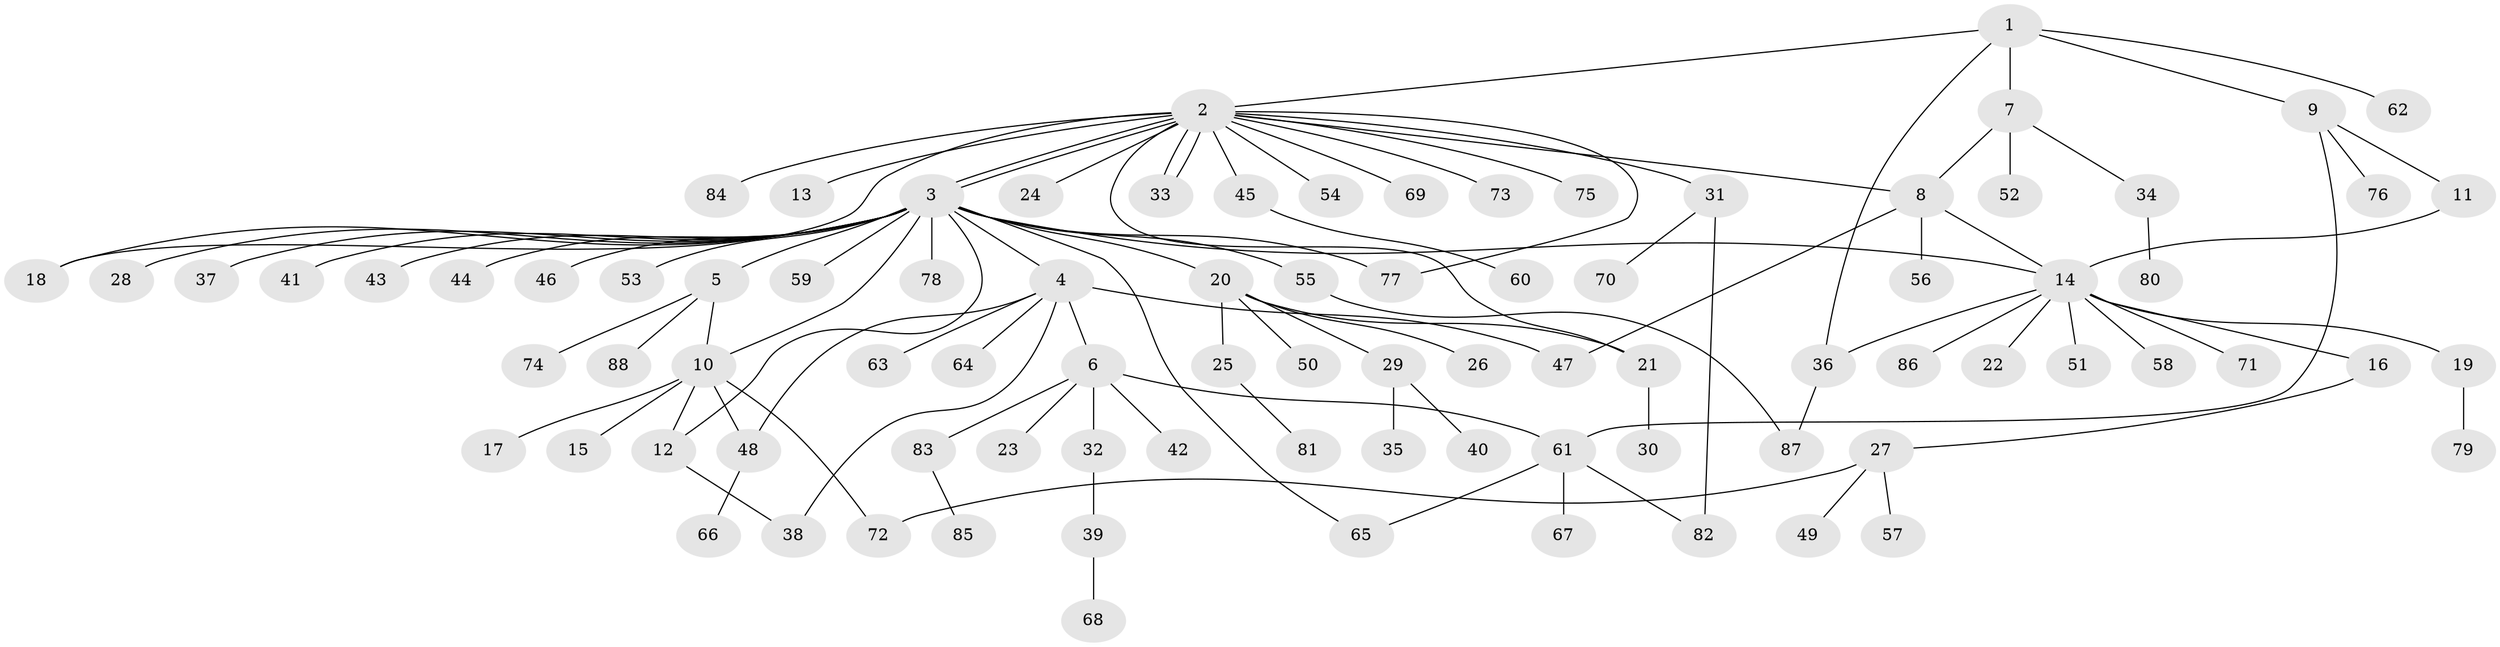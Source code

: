 // Generated by graph-tools (version 1.1) at 2025/49/03/09/25 03:49:56]
// undirected, 88 vertices, 106 edges
graph export_dot {
graph [start="1"]
  node [color=gray90,style=filled];
  1;
  2;
  3;
  4;
  5;
  6;
  7;
  8;
  9;
  10;
  11;
  12;
  13;
  14;
  15;
  16;
  17;
  18;
  19;
  20;
  21;
  22;
  23;
  24;
  25;
  26;
  27;
  28;
  29;
  30;
  31;
  32;
  33;
  34;
  35;
  36;
  37;
  38;
  39;
  40;
  41;
  42;
  43;
  44;
  45;
  46;
  47;
  48;
  49;
  50;
  51;
  52;
  53;
  54;
  55;
  56;
  57;
  58;
  59;
  60;
  61;
  62;
  63;
  64;
  65;
  66;
  67;
  68;
  69;
  70;
  71;
  72;
  73;
  74;
  75;
  76;
  77;
  78;
  79;
  80;
  81;
  82;
  83;
  84;
  85;
  86;
  87;
  88;
  1 -- 2;
  1 -- 7;
  1 -- 9;
  1 -- 36;
  1 -- 62;
  2 -- 3;
  2 -- 3;
  2 -- 8;
  2 -- 13;
  2 -- 18;
  2 -- 21;
  2 -- 24;
  2 -- 31;
  2 -- 33;
  2 -- 33;
  2 -- 45;
  2 -- 54;
  2 -- 69;
  2 -- 73;
  2 -- 75;
  2 -- 77;
  2 -- 84;
  3 -- 4;
  3 -- 5;
  3 -- 10;
  3 -- 12;
  3 -- 14;
  3 -- 18;
  3 -- 20;
  3 -- 28;
  3 -- 37;
  3 -- 41;
  3 -- 43;
  3 -- 44;
  3 -- 46;
  3 -- 53;
  3 -- 55;
  3 -- 59;
  3 -- 65;
  3 -- 77;
  3 -- 78;
  4 -- 6;
  4 -- 38;
  4 -- 47;
  4 -- 48;
  4 -- 63;
  4 -- 64;
  5 -- 10;
  5 -- 74;
  5 -- 88;
  6 -- 23;
  6 -- 32;
  6 -- 42;
  6 -- 61;
  6 -- 83;
  7 -- 8;
  7 -- 34;
  7 -- 52;
  8 -- 14;
  8 -- 47;
  8 -- 56;
  9 -- 11;
  9 -- 61;
  9 -- 76;
  10 -- 12;
  10 -- 15;
  10 -- 17;
  10 -- 48;
  10 -- 72;
  11 -- 14;
  12 -- 38;
  14 -- 16;
  14 -- 19;
  14 -- 22;
  14 -- 36;
  14 -- 51;
  14 -- 58;
  14 -- 71;
  14 -- 86;
  16 -- 27;
  19 -- 79;
  20 -- 21;
  20 -- 25;
  20 -- 26;
  20 -- 29;
  20 -- 50;
  21 -- 30;
  25 -- 81;
  27 -- 49;
  27 -- 57;
  27 -- 72;
  29 -- 35;
  29 -- 40;
  31 -- 70;
  31 -- 82;
  32 -- 39;
  34 -- 80;
  36 -- 87;
  39 -- 68;
  45 -- 60;
  48 -- 66;
  55 -- 87;
  61 -- 65;
  61 -- 67;
  61 -- 82;
  83 -- 85;
}
